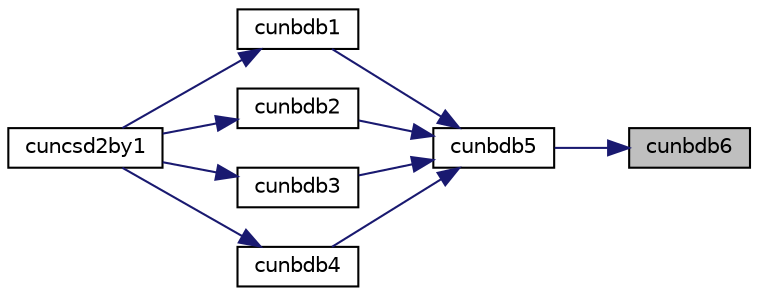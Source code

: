 digraph "cunbdb6"
{
 // LATEX_PDF_SIZE
  edge [fontname="Helvetica",fontsize="10",labelfontname="Helvetica",labelfontsize="10"];
  node [fontname="Helvetica",fontsize="10",shape=record];
  rankdir="RL";
  Node1 [label="cunbdb6",height=0.2,width=0.4,color="black", fillcolor="grey75", style="filled", fontcolor="black",tooltip="CUNBDB6"];
  Node1 -> Node2 [dir="back",color="midnightblue",fontsize="10",style="solid",fontname="Helvetica"];
  Node2 [label="cunbdb5",height=0.2,width=0.4,color="black", fillcolor="white", style="filled",URL="$cunbdb5_8f.html#ada0b6134859c994e11839cb28f571ecc",tooltip="CUNBDB5"];
  Node2 -> Node3 [dir="back",color="midnightblue",fontsize="10",style="solid",fontname="Helvetica"];
  Node3 [label="cunbdb1",height=0.2,width=0.4,color="black", fillcolor="white", style="filled",URL="$cunbdb1_8f.html#afc17e240b4d77b89b8418bba48d7b1e0",tooltip="CUNBDB1"];
  Node3 -> Node4 [dir="back",color="midnightblue",fontsize="10",style="solid",fontname="Helvetica"];
  Node4 [label="cuncsd2by1",height=0.2,width=0.4,color="black", fillcolor="white", style="filled",URL="$cuncsd2by1_8f.html#ad246767c55158661b5f34d5721e15a8f",tooltip="CUNCSD2BY1"];
  Node2 -> Node5 [dir="back",color="midnightblue",fontsize="10",style="solid",fontname="Helvetica"];
  Node5 [label="cunbdb2",height=0.2,width=0.4,color="black", fillcolor="white", style="filled",URL="$cunbdb2_8f.html#a027ccf6f2b90d71f28d01a42263bd3b5",tooltip="CUNBDB2"];
  Node5 -> Node4 [dir="back",color="midnightblue",fontsize="10",style="solid",fontname="Helvetica"];
  Node2 -> Node6 [dir="back",color="midnightblue",fontsize="10",style="solid",fontname="Helvetica"];
  Node6 [label="cunbdb3",height=0.2,width=0.4,color="black", fillcolor="white", style="filled",URL="$cunbdb3_8f.html#afb92ef1b967473e94d70a5fd200ee934",tooltip="CUNBDB3"];
  Node6 -> Node4 [dir="back",color="midnightblue",fontsize="10",style="solid",fontname="Helvetica"];
  Node2 -> Node7 [dir="back",color="midnightblue",fontsize="10",style="solid",fontname="Helvetica"];
  Node7 [label="cunbdb4",height=0.2,width=0.4,color="black", fillcolor="white", style="filled",URL="$cunbdb4_8f.html#a98514d51140f885632f277a31acbe636",tooltip="CUNBDB4"];
  Node7 -> Node4 [dir="back",color="midnightblue",fontsize="10",style="solid",fontname="Helvetica"];
}
